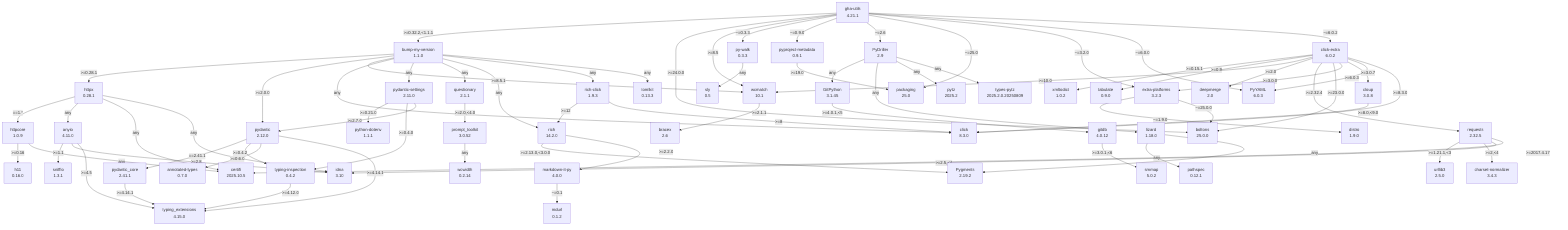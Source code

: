 flowchart TD
    classDef missing stroke-dasharray: 5
    annotated-types["annotated-types\n0.7.0"]
    anyio["anyio\n4.11.0"]
    boltons["boltons\n25.0.0"]
    bracex["bracex\n2.6"]
    bump-my-version["bump-my-version\n1.1.0"]
    certifi["certifi\n2025.10.5"]
    charset-normalizer["charset-normalizer\n3.4.3"]
    click-extra["click-extra\n6.0.2"]
    click_0["click\n8.3.0"]
    cloup["cloup\n3.0.8"]
    deepmerge["deepmerge\n2.0"]
    distro["distro\n1.9.0"]
    extra-platforms["extra-platforms\n3.2.3"]
    gha-utils["gha-utils\n4.21.1"]
    gitdb["gitdb\n4.0.12"]
    gitpython["GitPython\n3.1.45"]
    h11["h11\n0.16.0"]
    httpcore["httpcore\n1.0.9"]
    httpx["httpx\n0.28.1"]
    idna["idna\n3.10"]
    lizard["lizard\n1.18.0"]
    markdown-it-py["markdown-it-py\n4.0.0"]
    mdurl["mdurl\n0.1.2"]
    packaging["packaging\n25.0"]
    pathspec["pathspec\n0.12.1"]
    prompt-toolkit["prompt_toolkit\n3.0.52"]
    py-walk["py-walk\n0.3.3"]
    pydantic-core["pydantic_core\n2.41.1"]
    pydantic-settings["pydantic-settings\n2.11.0"]
    pydantic["pydantic\n2.12.0"]
    pydriller["PyDriller\n2.9"]
    pygments["Pygments\n2.19.2"]
    pyproject-metadata["pyproject-metadata\n0.9.1"]
    python-dotenv["python-dotenv\n1.1.1"]
    pytz["pytz\n2025.2"]
    pyyaml["PyYAML\n6.0.3"]
    questionary["questionary\n2.1.1"]
    requests["requests\n2.32.5"]
    rich-click["rich-click\n1.9.3"]
    rich["rich\n14.2.0"]
    sly["sly\n0.5"]
    smmap["smmap\n5.0.2"]
    sniffio["sniffio\n1.3.1"]
    tabulate["tabulate\n0.9.0"]
    tomlkit["tomlkit\n0.13.3"]
    types-pytz["types-pytz\n2025.2.0.20250809"]
    typing-extensions["typing_extensions\n4.15.0"]
    typing-inspection["typing-inspection\n0.4.2"]
    urllib3["urllib3\n2.5.0"]
    wcmatch["wcmatch\n10.1"]
    wcwidth["wcwidth\n0.2.14"]
    xmltodict["xmltodict\n1.0.2"]
    anyio -- ">=1.1" --> sniffio
    anyio -- ">=2.8" --> idna
    anyio -- ">=4.5" --> typing-extensions
    bump-my-version -- ">=0.28.1" --> httpx
    bump-my-version -- ">=2.0.0" --> pydantic
    bump-my-version -- ">=8.5.1" --> wcmatch
    bump-my-version -- "any" --> click_0
    bump-my-version -- "any" --> pydantic-settings
    bump-my-version -- "any" --> questionary
    bump-my-version -- "any" --> rich
    bump-my-version -- "any" --> rich-click
    bump-my-version -- "any" --> tomlkit
    click-extra -- ">=0.15.1" --> xmltodict
    click-extra -- ">=0.9" --> tabulate
    click-extra -- ">=10.0" --> wcmatch
    click-extra -- ">=2.0" --> deepmerge
    click-extra -- ">=2.32.4" --> requests
    click-extra -- ">=23.0.0" --> boltons
    click-extra -- ">=3.0.0" --> extra-platforms
    click-extra -- ">=3.0.7" --> cloup
    click-extra -- ">=6.0.3" --> pyyaml
    click-extra -- ">=8.3.0" --> click_0
    cloup -- ">=8.0,<9.0" --> click_0
    extra-platforms -- "~=1.9.0" --> distro
    extra-platforms -- "~=25.0.0" --> boltons
    gha-utils -- ">=0.32.2,<1.1.1" --> bump-my-version
    gha-utils -- ">=24.0.0" --> boltons
    gha-utils -- ">=8.5" --> wcmatch
    gha-utils -- "~=0.3.3" --> py-walk
    gha-utils -- "~=0.9.0" --> pyproject-metadata
    gha-utils -- "~=2.6" --> pydriller
    gha-utils -- "~=25.0" --> packaging
    gha-utils -- "~=3.2.0" --> extra-platforms
    gha-utils -- "~=6.0.0" --> pyyaml
    gha-utils -- "~=6.0.2" --> click-extra
    gitdb -- ">=3.0.1,<6" --> smmap
    gitpython -- ">=4.0.1,<5" --> gitdb
    httpcore -- ">=0.16" --> h11
    httpcore -- "any" --> certifi
    httpx -- "==1.*" --> httpcore
    httpx -- "any" --> anyio
    httpx -- "any" --> certifi
    httpx -- "any" --> idna
    lizard -- "any" --> pathspec
    lizard -- "any" --> pygments
    markdown-it-py -- "~=0.1" --> mdurl
    prompt-toolkit -- "any" --> wcwidth
    py-walk -- "any" --> sly
    pydantic -- "==2.41.1" --> pydantic-core
    pydantic -- ">=0.4.2" --> typing-inspection
    pydantic -- ">=0.6.0" --> annotated-types
    pydantic -- ">=4.14.1" --> typing-extensions
    pydantic-core -- ">=4.14.1" --> typing-extensions
    pydantic-settings -- ">=0.21.0" --> python-dotenv
    pydantic-settings -- ">=0.4.0" --> typing-inspection
    pydantic-settings -- ">=2.7.0" --> pydantic
    pydriller -- "any" --> gitpython
    pydriller -- "any" --> lizard
    pydriller -- "any" --> pytz
    pydriller -- "any" --> types-pytz
    pyproject-metadata -- ">=19.0" --> packaging
    questionary -- ">=2.0,<4.0" --> prompt-toolkit
    requests -- ">=1.21.1,<3" --> urllib3
    requests -- ">=2,<4" --> charset-normalizer
    requests -- ">=2.5,<4" --> idna
    requests -- ">=2017.4.17" --> certifi
    rich -- ">=2.13.0,<3.0.0" --> pygments
    rich -- ">=2.2.0" --> markdown-it-py
    rich-click -- ">=12" --> rich
    rich-click -- ">=8" --> click_0
    typing-inspection -- ">=4.12.0" --> typing-extensions
    wcmatch -- ">=2.1.1" --> bracex